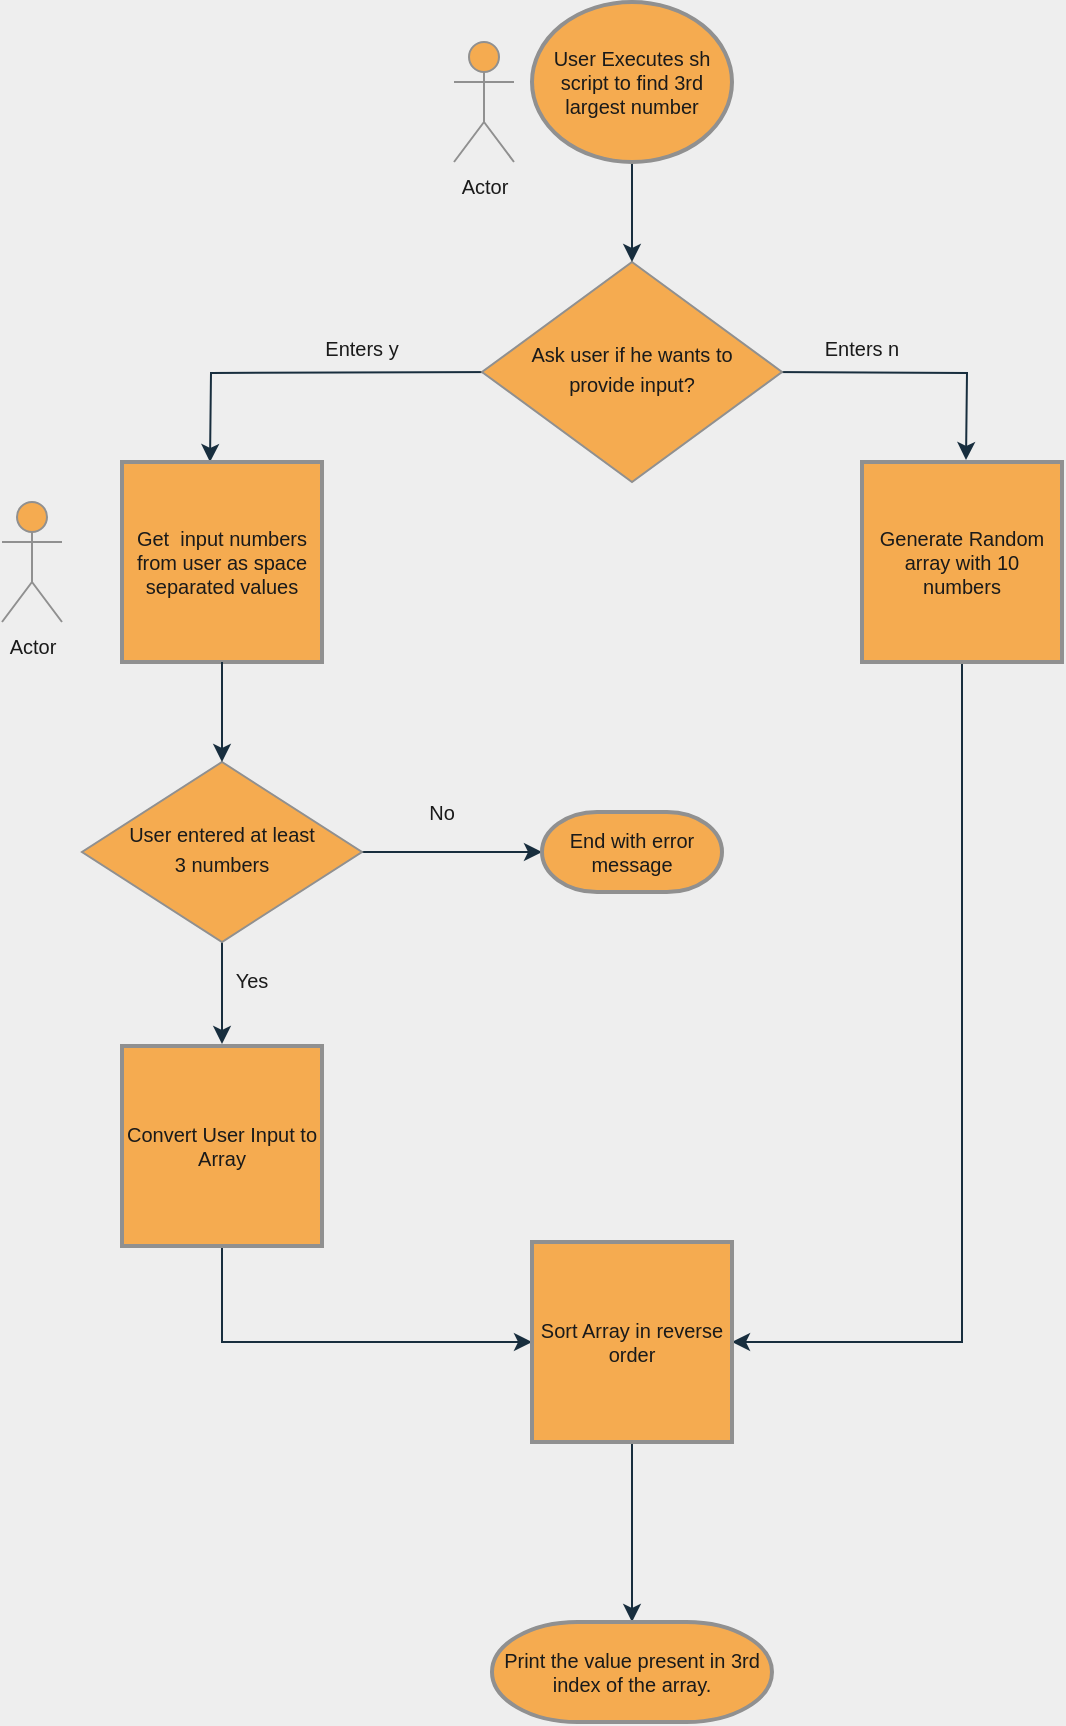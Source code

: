 <mxfile version="20.0.4" type="github">
  <diagram id="C5RBs43oDa-KdzZeNtuy" name="Page-1">
    <mxGraphModel dx="868" dy="1651" grid="1" gridSize="10" guides="1" tooltips="1" connect="1" arrows="1" fold="1" page="1" pageScale="1" pageWidth="827" pageHeight="1169" background="#EEEEEE" math="0" shadow="0">
      <root>
        <mxCell id="WIyWlLk6GJQsqaUBKTNV-0" />
        <mxCell id="WIyWlLk6GJQsqaUBKTNV-1" parent="WIyWlLk6GJQsqaUBKTNV-0" />
        <mxCell id="qejNur6glTRzANEfAkk7-28" style="edgeStyle=orthogonalEdgeStyle;rounded=0;orthogonalLoop=1;jettySize=auto;html=1;entryX=0.59;entryY=-0.01;entryDx=0;entryDy=0;entryPerimeter=0;fontSize=10;labelBackgroundColor=#EEEEEE;strokeColor=#182E3E;fontColor=#1A1A1A;" edge="1" parent="WIyWlLk6GJQsqaUBKTNV-1">
          <mxGeometry relative="1" as="geometry">
            <mxPoint x="503" y="185" as="sourcePoint" />
            <mxPoint x="602" y="229" as="targetPoint" />
          </mxGeometry>
        </mxCell>
        <mxCell id="qejNur6glTRzANEfAkk7-29" style="edgeStyle=orthogonalEdgeStyle;rounded=0;orthogonalLoop=1;jettySize=auto;html=1;entryX=0.25;entryY=0;entryDx=0;entryDy=0;fontSize=10;labelBackgroundColor=#EEEEEE;strokeColor=#182E3E;fontColor=#1A1A1A;" edge="1" parent="WIyWlLk6GJQsqaUBKTNV-1">
          <mxGeometry relative="1" as="geometry">
            <mxPoint x="379" y="185" as="sourcePoint" />
            <mxPoint x="224" y="230" as="targetPoint" />
          </mxGeometry>
        </mxCell>
        <mxCell id="WIyWlLk6GJQsqaUBKTNV-6" value="&lt;font style=&quot;font-size: 10px;&quot;&gt;Ask user if he wants to&lt;br&gt;provide input?&lt;/font&gt;" style="rhombus;whiteSpace=wrap;html=1;shadow=0;fontFamily=Helvetica;fontSize=12;align=center;strokeWidth=1;spacing=6;spacingTop=-4;rounded=0;fillColor=#F5AB50;strokeColor=#909090;fontColor=#1A1A1A;" parent="WIyWlLk6GJQsqaUBKTNV-1" vertex="1">
          <mxGeometry x="360" y="130" width="150" height="110" as="geometry" />
        </mxCell>
        <mxCell id="qejNur6glTRzANEfAkk7-30" style="edgeStyle=orthogonalEdgeStyle;rounded=0;orthogonalLoop=1;jettySize=auto;html=1;entryX=0;entryY=0.5;entryDx=0;entryDy=0;entryPerimeter=0;fontSize=10;labelBackgroundColor=#EEEEEE;strokeColor=#182E3E;fontColor=#1A1A1A;" edge="1" parent="WIyWlLk6GJQsqaUBKTNV-1" source="qejNur6glTRzANEfAkk7-9" target="qejNur6glTRzANEfAkk7-10">
          <mxGeometry relative="1" as="geometry" />
        </mxCell>
        <mxCell id="qejNur6glTRzANEfAkk7-32" style="edgeStyle=orthogonalEdgeStyle;rounded=0;orthogonalLoop=1;jettySize=auto;html=1;entryX=0.5;entryY=-0.1;entryDx=0;entryDy=0;entryPerimeter=0;fontSize=10;exitX=0.5;exitY=1;exitDx=0;exitDy=0;labelBackgroundColor=#EEEEEE;strokeColor=#182E3E;fontColor=#1A1A1A;" edge="1" parent="WIyWlLk6GJQsqaUBKTNV-1" source="qejNur6glTRzANEfAkk7-9">
          <mxGeometry relative="1" as="geometry">
            <mxPoint x="230" y="479" as="sourcePoint" />
            <mxPoint x="230" y="521" as="targetPoint" />
          </mxGeometry>
        </mxCell>
        <mxCell id="qejNur6glTRzANEfAkk7-9" value="&lt;span style=&quot;font-size: 10px;&quot;&gt;User entered at least&lt;br&gt;3 numbers&lt;br&gt;&lt;/span&gt;" style="rhombus;whiteSpace=wrap;html=1;shadow=0;fontFamily=Helvetica;fontSize=12;align=center;strokeWidth=1;spacing=6;spacingTop=-4;rounded=0;fillColor=#F5AB50;strokeColor=#909090;fontColor=#1A1A1A;" vertex="1" parent="WIyWlLk6GJQsqaUBKTNV-1">
          <mxGeometry x="160" y="380" width="140" height="90" as="geometry" />
        </mxCell>
        <mxCell id="qejNur6glTRzANEfAkk7-10" value="End with error message" style="strokeWidth=2;html=1;shape=mxgraph.flowchart.terminator;whiteSpace=wrap;fontSize=10;rounded=0;fillColor=#F5AB50;strokeColor=#909090;fontColor=#1A1A1A;" vertex="1" parent="WIyWlLk6GJQsqaUBKTNV-1">
          <mxGeometry x="390" y="405" width="90" height="40" as="geometry" />
        </mxCell>
        <mxCell id="qejNur6glTRzANEfAkk7-11" value="Get&amp;nbsp; input numbers from user as space separated values" style="rounded=0;whiteSpace=wrap;html=1;absoluteArcSize=1;arcSize=14;strokeWidth=2;fontSize=10;fillColor=#F5AB50;strokeColor=#909090;fontColor=#1A1A1A;" vertex="1" parent="WIyWlLk6GJQsqaUBKTNV-1">
          <mxGeometry x="180" y="230" width="100" height="100" as="geometry" />
        </mxCell>
        <mxCell id="qejNur6glTRzANEfAkk7-25" style="edgeStyle=orthogonalEdgeStyle;rounded=0;orthogonalLoop=1;jettySize=auto;html=1;entryX=1;entryY=0.5;entryDx=0;entryDy=0;fontSize=10;labelBackgroundColor=#EEEEEE;strokeColor=#182E3E;fontColor=#1A1A1A;" edge="1" parent="WIyWlLk6GJQsqaUBKTNV-1" source="qejNur6glTRzANEfAkk7-12" target="qejNur6glTRzANEfAkk7-15">
          <mxGeometry relative="1" as="geometry">
            <Array as="points">
              <mxPoint x="600" y="670" />
            </Array>
          </mxGeometry>
        </mxCell>
        <mxCell id="qejNur6glTRzANEfAkk7-12" value="Generate Random array with 10 numbers" style="rounded=0;whiteSpace=wrap;html=1;absoluteArcSize=1;arcSize=14;strokeWidth=2;fontSize=10;fillColor=#F5AB50;strokeColor=#909090;fontColor=#1A1A1A;" vertex="1" parent="WIyWlLk6GJQsqaUBKTNV-1">
          <mxGeometry x="550" y="230" width="100" height="100" as="geometry" />
        </mxCell>
        <mxCell id="qejNur6glTRzANEfAkk7-27" style="edgeStyle=orthogonalEdgeStyle;rounded=0;orthogonalLoop=1;jettySize=auto;html=1;fontSize=10;labelBackgroundColor=#EEEEEE;strokeColor=#182E3E;fontColor=#1A1A1A;" edge="1" parent="WIyWlLk6GJQsqaUBKTNV-1" source="qejNur6glTRzANEfAkk7-13" target="WIyWlLk6GJQsqaUBKTNV-6">
          <mxGeometry relative="1" as="geometry" />
        </mxCell>
        <mxCell id="qejNur6glTRzANEfAkk7-13" value="User Executes sh script to find 3rd largest number" style="strokeWidth=2;html=1;shape=mxgraph.flowchart.start_2;whiteSpace=wrap;fontSize=10;rounded=0;fillColor=#F5AB50;strokeColor=#909090;fontColor=#1A1A1A;" vertex="1" parent="WIyWlLk6GJQsqaUBKTNV-1">
          <mxGeometry x="385" width="100" height="80" as="geometry" />
        </mxCell>
        <mxCell id="qejNur6glTRzANEfAkk7-35" style="edgeStyle=orthogonalEdgeStyle;rounded=0;orthogonalLoop=1;jettySize=auto;html=1;entryX=0;entryY=0.5;entryDx=0;entryDy=0;fontSize=10;exitX=0.5;exitY=1;exitDx=0;exitDy=0;labelBackgroundColor=#EEEEEE;strokeColor=#182E3E;fontColor=#1A1A1A;" edge="1" parent="WIyWlLk6GJQsqaUBKTNV-1" source="qejNur6glTRzANEfAkk7-14" target="qejNur6glTRzANEfAkk7-15">
          <mxGeometry relative="1" as="geometry" />
        </mxCell>
        <mxCell id="qejNur6glTRzANEfAkk7-14" value="Convert User Input to Array" style="rounded=0;whiteSpace=wrap;html=1;absoluteArcSize=1;arcSize=14;strokeWidth=2;fontSize=10;fillColor=#F5AB50;strokeColor=#909090;fontColor=#1A1A1A;" vertex="1" parent="WIyWlLk6GJQsqaUBKTNV-1">
          <mxGeometry x="180" y="522" width="100" height="100" as="geometry" />
        </mxCell>
        <mxCell id="qejNur6glTRzANEfAkk7-36" style="edgeStyle=orthogonalEdgeStyle;rounded=0;orthogonalLoop=1;jettySize=auto;html=1;entryX=0.5;entryY=0;entryDx=0;entryDy=0;entryPerimeter=0;fontSize=10;labelBackgroundColor=#EEEEEE;strokeColor=#182E3E;fontColor=#1A1A1A;" edge="1" parent="WIyWlLk6GJQsqaUBKTNV-1" source="qejNur6glTRzANEfAkk7-15" target="qejNur6glTRzANEfAkk7-16">
          <mxGeometry relative="1" as="geometry" />
        </mxCell>
        <mxCell id="qejNur6glTRzANEfAkk7-15" value="Sort Array in reverse order" style="rounded=0;whiteSpace=wrap;html=1;absoluteArcSize=1;arcSize=14;strokeWidth=2;fontSize=10;fillColor=#F5AB50;strokeColor=#909090;fontColor=#1A1A1A;" vertex="1" parent="WIyWlLk6GJQsqaUBKTNV-1">
          <mxGeometry x="385" y="620" width="100" height="100" as="geometry" />
        </mxCell>
        <mxCell id="qejNur6glTRzANEfAkk7-16" value="Print the value present in 3rd index of the array." style="strokeWidth=2;html=1;shape=mxgraph.flowchart.terminator;whiteSpace=wrap;fontSize=10;rounded=0;fillColor=#F5AB50;strokeColor=#909090;fontColor=#1A1A1A;" vertex="1" parent="WIyWlLk6GJQsqaUBKTNV-1">
          <mxGeometry x="365" y="810" width="140" height="50" as="geometry" />
        </mxCell>
        <mxCell id="qejNur6glTRzANEfAkk7-18" value="" style="endArrow=classic;html=1;rounded=0;fontSize=10;entryX=0.5;entryY=0;entryDx=0;entryDy=0;entryPerimeter=0;labelBackgroundColor=#EEEEEE;strokeColor=#182E3E;fontColor=#1A1A1A;" edge="1" parent="WIyWlLk6GJQsqaUBKTNV-1" target="qejNur6glTRzANEfAkk7-9">
          <mxGeometry width="50" height="50" relative="1" as="geometry">
            <mxPoint x="230" y="330" as="sourcePoint" />
            <mxPoint x="230" y="370" as="targetPoint" />
          </mxGeometry>
        </mxCell>
        <mxCell id="qejNur6glTRzANEfAkk7-37" value="Actor" style="shape=umlActor;verticalLabelPosition=bottom;verticalAlign=top;html=1;outlineConnect=0;fontSize=10;rounded=0;fillColor=#F5AB50;strokeColor=#909090;fontColor=#1A1A1A;" vertex="1" parent="WIyWlLk6GJQsqaUBKTNV-1">
          <mxGeometry x="346" y="20" width="30" height="60" as="geometry" />
        </mxCell>
        <mxCell id="qejNur6glTRzANEfAkk7-39" value="Actor" style="shape=umlActor;verticalLabelPosition=bottom;verticalAlign=top;html=1;outlineConnect=0;fontSize=10;rounded=0;fillColor=#F5AB50;strokeColor=#909090;fontColor=#1A1A1A;" vertex="1" parent="WIyWlLk6GJQsqaUBKTNV-1">
          <mxGeometry x="120" y="250" width="30" height="60" as="geometry" />
        </mxCell>
        <mxCell id="qejNur6glTRzANEfAkk7-40" value="Yes" style="text;html=1;strokeColor=none;fillColor=none;align=center;verticalAlign=middle;whiteSpace=wrap;rounded=0;fontSize=10;fontColor=#1A1A1A;" vertex="1" parent="WIyWlLk6GJQsqaUBKTNV-1">
          <mxGeometry x="215" y="474" width="60" height="30" as="geometry" />
        </mxCell>
        <mxCell id="qejNur6glTRzANEfAkk7-41" value="No" style="text;html=1;strokeColor=none;fillColor=none;align=center;verticalAlign=middle;whiteSpace=wrap;rounded=0;fontSize=10;fontColor=#1A1A1A;" vertex="1" parent="WIyWlLk6GJQsqaUBKTNV-1">
          <mxGeometry x="310" y="390" width="60" height="30" as="geometry" />
        </mxCell>
        <mxCell id="qejNur6glTRzANEfAkk7-42" value="Enters y" style="text;html=1;strokeColor=none;fillColor=none;align=center;verticalAlign=middle;whiteSpace=wrap;rounded=0;fontSize=10;fontColor=#1A1A1A;" vertex="1" parent="WIyWlLk6GJQsqaUBKTNV-1">
          <mxGeometry x="270" y="158" width="60" height="30" as="geometry" />
        </mxCell>
        <mxCell id="qejNur6glTRzANEfAkk7-43" value="Enters n" style="text;html=1;strokeColor=none;fillColor=none;align=center;verticalAlign=middle;whiteSpace=wrap;rounded=0;fontSize=10;fontColor=#1A1A1A;" vertex="1" parent="WIyWlLk6GJQsqaUBKTNV-1">
          <mxGeometry x="520" y="158" width="60" height="30" as="geometry" />
        </mxCell>
      </root>
    </mxGraphModel>
  </diagram>
</mxfile>
